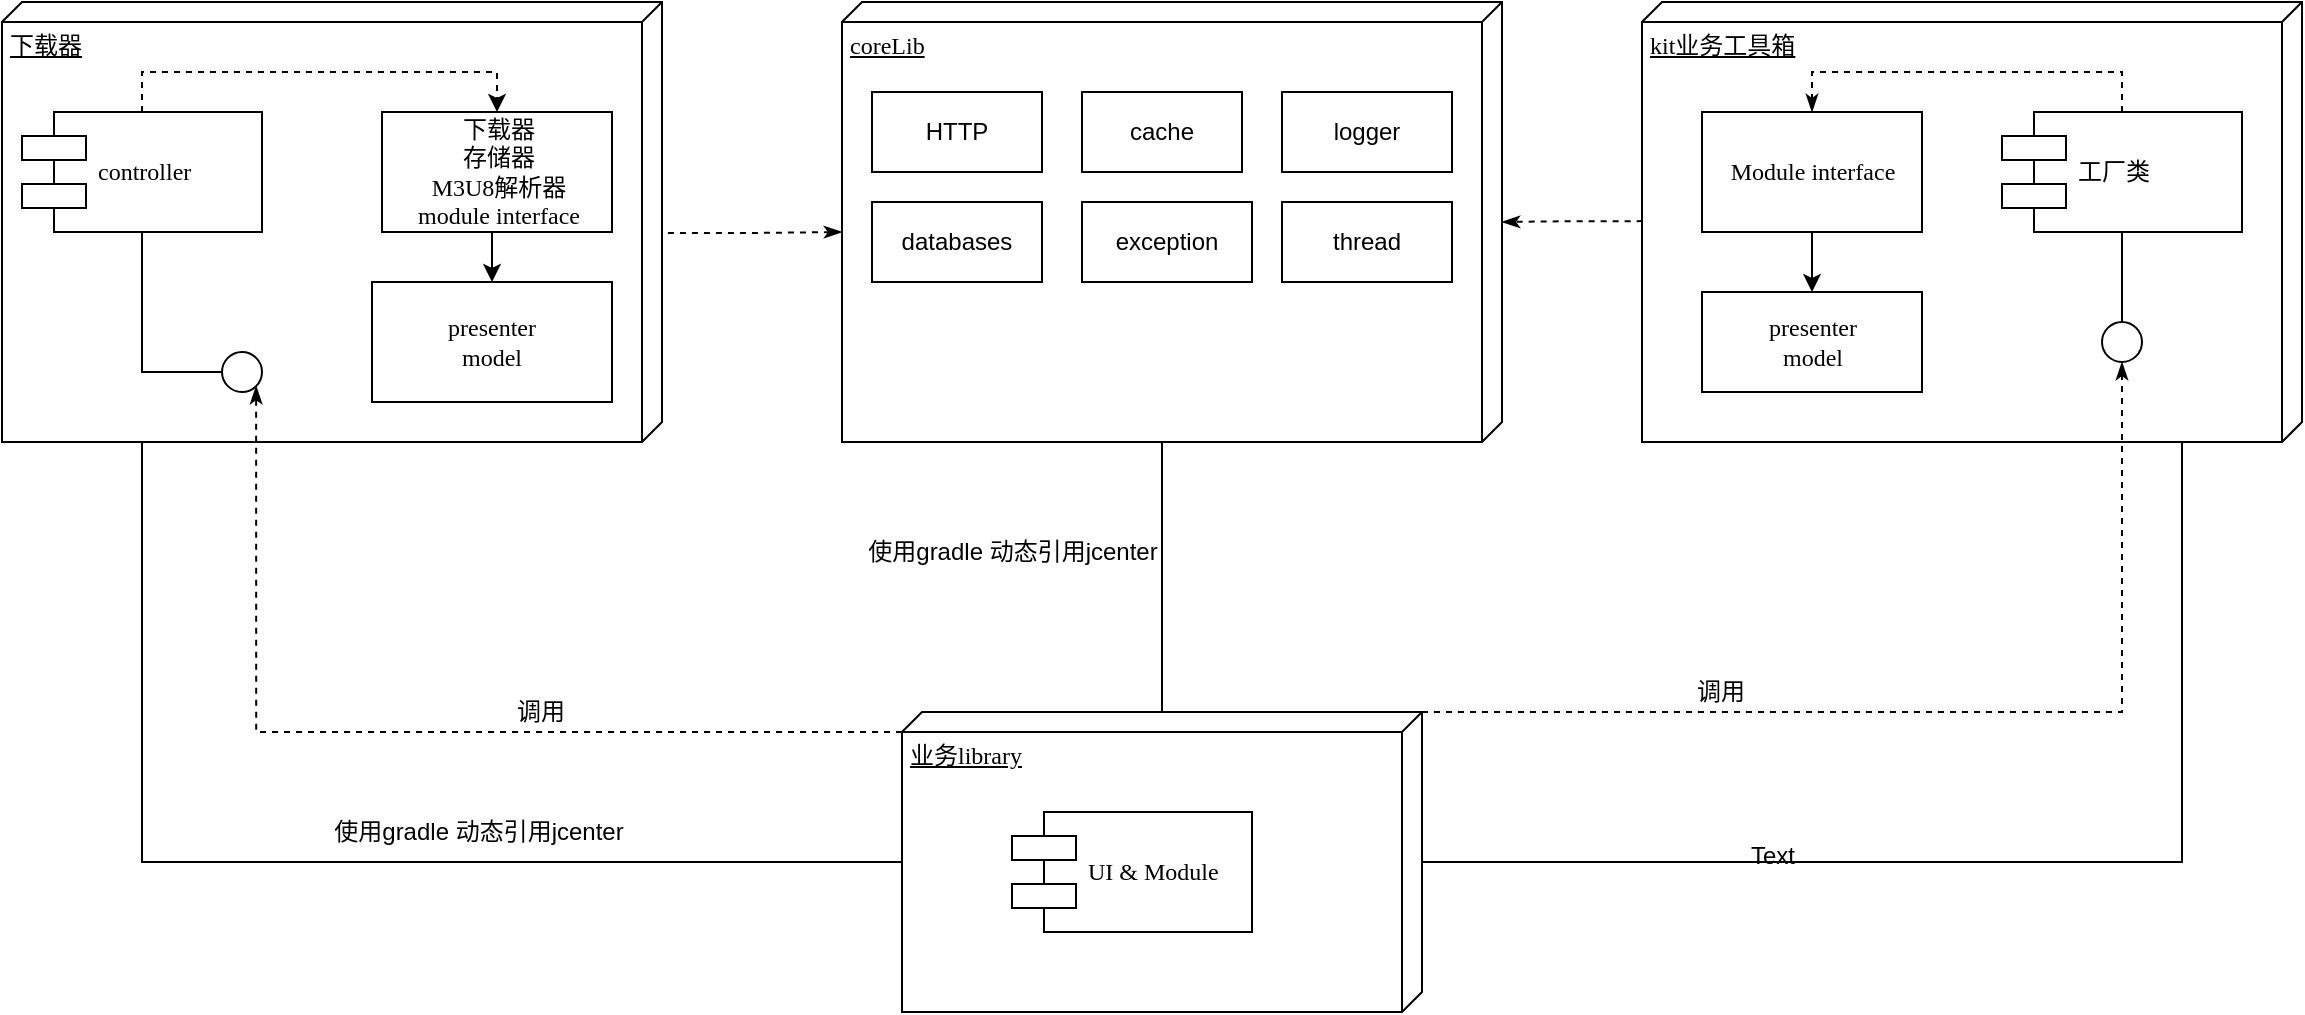 <mxfile version="12.9.10" type="github">
  <diagram name="Page-1" id="5f0bae14-7c28-e335-631c-24af17079c00">
    <mxGraphModel dx="1188" dy="602" grid="1" gridSize="10" guides="1" tooltips="1" connect="1" arrows="1" fold="1" page="1" pageScale="1" pageWidth="1100" pageHeight="850" background="#ffffff" math="0" shadow="0">
      <root>
        <mxCell id="0" />
        <mxCell id="1" parent="0" />
        <mxCell id="Byz9rubL3av8yXPsnvPv-15" style="edgeStyle=orthogonalEdgeStyle;rounded=0;orthogonalLoop=1;jettySize=auto;html=1;exitX=0.525;exitY=-0.009;exitDx=0;exitDy=0;exitPerimeter=0;entryX=0;entryY=0;entryDx=115;entryDy=330;entryPerimeter=0;dashed=1;endArrow=classicThin;endFill=1;" edge="1" parent="1" source="39150e848f15840c-1" target="Byz9rubL3av8yXPsnvPv-14">
          <mxGeometry relative="1" as="geometry" />
        </mxCell>
        <mxCell id="39150e848f15840c-1" value="下载器" style="verticalAlign=top;align=left;spacingTop=8;spacingLeft=2;spacingRight=12;shape=cube;size=10;direction=south;fontStyle=4;html=1;rounded=0;shadow=0;comic=0;labelBackgroundColor=none;strokeWidth=1;fontFamily=Verdana;fontSize=12" parent="1" vertex="1">
          <mxGeometry x="20" y="265" width="330" height="220" as="geometry" />
        </mxCell>
        <mxCell id="Byz9rubL3av8yXPsnvPv-16" style="edgeStyle=orthogonalEdgeStyle;rounded=0;orthogonalLoop=1;jettySize=auto;html=1;exitX=0.498;exitY=0.999;exitDx=0;exitDy=0;exitPerimeter=0;dashed=1;endArrow=classicThin;endFill=1;" edge="1" parent="1" source="39150e848f15840c-2" target="Byz9rubL3av8yXPsnvPv-14">
          <mxGeometry relative="1" as="geometry" />
        </mxCell>
        <mxCell id="39150e848f15840c-2" value="kit业务工具箱" style="verticalAlign=top;align=left;spacingTop=8;spacingLeft=2;spacingRight=12;shape=cube;size=10;direction=south;fontStyle=4;html=1;rounded=0;shadow=0;comic=0;labelBackgroundColor=none;strokeWidth=1;fontFamily=Verdana;fontSize=12" parent="1" vertex="1">
          <mxGeometry x="840" y="265" width="330" height="220" as="geometry" />
        </mxCell>
        <mxCell id="Byz9rubL3av8yXPsnvPv-12" style="edgeStyle=orthogonalEdgeStyle;rounded=0;orthogonalLoop=1;jettySize=auto;html=1;exitX=0;exitY=0;exitDx=0;exitDy=0;exitPerimeter=0;entryX=0.5;entryY=1;entryDx=0;entryDy=0;dashed=1;endArrow=classicThin;endFill=1;" edge="1" parent="1" source="39150e848f15840c-3" target="39150e848f15840c-9">
          <mxGeometry relative="1" as="geometry">
            <Array as="points">
              <mxPoint x="1080" y="620" />
            </Array>
          </mxGeometry>
        </mxCell>
        <mxCell id="Byz9rubL3av8yXPsnvPv-26" value="调用" style="text;html=1;align=center;verticalAlign=middle;resizable=0;points=[];" vertex="1" connectable="0" parent="Byz9rubL3av8yXPsnvPv-12">
          <mxGeometry x="-0.434" y="3" relative="1" as="geometry">
            <mxPoint y="-7" as="offset" />
          </mxGeometry>
        </mxCell>
        <mxCell id="Byz9rubL3av8yXPsnvPv-13" style="edgeStyle=orthogonalEdgeStyle;rounded=0;orthogonalLoop=1;jettySize=auto;html=1;exitX=0;exitY=0;exitDx=10;exitDy=260;exitPerimeter=0;entryX=1;entryY=1;entryDx=0;entryDy=0;dashed=1;endArrow=classicThin;endFill=1;" edge="1" parent="1" source="39150e848f15840c-3" target="39150e848f15840c-6">
          <mxGeometry relative="1" as="geometry" />
        </mxCell>
        <mxCell id="Byz9rubL3av8yXPsnvPv-25" value="调用" style="text;html=1;align=center;verticalAlign=middle;resizable=0;points=[];" vertex="1" connectable="0" parent="Byz9rubL3av8yXPsnvPv-13">
          <mxGeometry x="-0.27" y="1" relative="1" as="geometry">
            <mxPoint y="-11" as="offset" />
          </mxGeometry>
        </mxCell>
        <mxCell id="Byz9rubL3av8yXPsnvPv-29" style="edgeStyle=orthogonalEdgeStyle;rounded=0;orthogonalLoop=1;jettySize=auto;html=1;entryX=0;entryY=0;entryDx=220;entryDy=170;entryPerimeter=0;endArrow=none;endFill=0;" edge="1" parent="1" source="39150e848f15840c-3" target="Byz9rubL3av8yXPsnvPv-14">
          <mxGeometry relative="1" as="geometry" />
        </mxCell>
        <mxCell id="Byz9rubL3av8yXPsnvPv-30" value="使用gradle 动态引用jcenter" style="text;html=1;align=center;verticalAlign=middle;resizable=0;points=[];" vertex="1" connectable="0" parent="Byz9rubL3av8yXPsnvPv-29">
          <mxGeometry x="-0.044" relative="1" as="geometry">
            <mxPoint x="-75" y="-15.83" as="offset" />
          </mxGeometry>
        </mxCell>
        <mxCell id="39150e848f15840c-3" value="业务library" style="verticalAlign=top;align=left;spacingTop=8;spacingLeft=2;spacingRight=12;shape=cube;size=10;direction=south;fontStyle=4;html=1;rounded=0;shadow=0;comic=0;labelBackgroundColor=none;strokeWidth=1;fontFamily=Verdana;fontSize=12" parent="1" vertex="1">
          <mxGeometry x="470" y="620" width="260" height="150" as="geometry" />
        </mxCell>
        <mxCell id="Byz9rubL3av8yXPsnvPv-7" style="edgeStyle=orthogonalEdgeStyle;rounded=0;orthogonalLoop=1;jettySize=auto;html=1;exitX=0.5;exitY=1;exitDx=0;exitDy=0;entryX=0.5;entryY=0;entryDx=0;entryDy=0;" edge="1" parent="1" source="39150e848f15840c-4" target="Byz9rubL3av8yXPsnvPv-6">
          <mxGeometry relative="1" as="geometry" />
        </mxCell>
        <mxCell id="39150e848f15840c-4" value="下载器&lt;br&gt;存储器&lt;br&gt;M3U8解析器&lt;br&gt;module interface" style="html=1;rounded=0;shadow=0;comic=0;labelBackgroundColor=none;strokeWidth=1;fontFamily=Verdana;fontSize=12;align=center;" parent="1" vertex="1">
          <mxGeometry x="210" y="320" width="115" height="60" as="geometry" />
        </mxCell>
        <mxCell id="Byz9rubL3av8yXPsnvPv-10" style="edgeStyle=orthogonalEdgeStyle;rounded=0;orthogonalLoop=1;jettySize=auto;html=1;exitX=0.5;exitY=0;exitDx=0;exitDy=0;entryX=0.5;entryY=0;entryDx=0;entryDy=0;dashed=1;" edge="1" parent="1" source="39150e848f15840c-5" target="39150e848f15840c-4">
          <mxGeometry relative="1" as="geometry" />
        </mxCell>
        <mxCell id="39150e848f15840c-5" value="controller" style="shape=component;align=left;spacingLeft=36;rounded=0;shadow=0;comic=0;labelBackgroundColor=none;strokeWidth=1;fontFamily=Verdana;fontSize=12;html=1;" parent="1" vertex="1">
          <mxGeometry x="30" y="320" width="120" height="60" as="geometry" />
        </mxCell>
        <mxCell id="39150e848f15840c-6" value="" style="ellipse;whiteSpace=wrap;html=1;rounded=0;shadow=0;comic=0;labelBackgroundColor=none;strokeWidth=1;fontFamily=Verdana;fontSize=12;align=center;" parent="1" vertex="1">
          <mxGeometry x="130" y="440" width="20" height="20" as="geometry" />
        </mxCell>
        <mxCell id="Byz9rubL3av8yXPsnvPv-11" style="edgeStyle=orthogonalEdgeStyle;rounded=0;orthogonalLoop=1;jettySize=auto;html=1;exitX=0.5;exitY=0;exitDx=0;exitDy=0;entryX=0.5;entryY=0;entryDx=0;entryDy=0;dashed=1;endArrow=classicThin;endFill=1;" edge="1" parent="1" source="39150e848f15840c-7" target="39150e848f15840c-8">
          <mxGeometry relative="1" as="geometry" />
        </mxCell>
        <mxCell id="39150e848f15840c-7" value="工厂类" style="shape=component;align=left;spacingLeft=36;rounded=0;shadow=0;comic=0;labelBackgroundColor=none;strokeWidth=1;fontFamily=Verdana;fontSize=12;html=1;" parent="1" vertex="1">
          <mxGeometry x="1020" y="320" width="120" height="60" as="geometry" />
        </mxCell>
        <mxCell id="Byz9rubL3av8yXPsnvPv-2" value="" style="edgeStyle=orthogonalEdgeStyle;rounded=0;orthogonalLoop=1;jettySize=auto;html=1;" edge="1" parent="1" source="39150e848f15840c-8" target="Byz9rubL3av8yXPsnvPv-1">
          <mxGeometry relative="1" as="geometry" />
        </mxCell>
        <mxCell id="39150e848f15840c-8" value="Module interface" style="html=1;rounded=0;shadow=0;comic=0;labelBackgroundColor=none;strokeWidth=1;fontFamily=Verdana;fontSize=12;align=center;" parent="1" vertex="1">
          <mxGeometry x="870" y="320" width="110" height="60" as="geometry" />
        </mxCell>
        <mxCell id="Byz9rubL3av8yXPsnvPv-1" value="presenter&lt;br&gt;model" style="html=1;rounded=0;shadow=0;comic=0;labelBackgroundColor=none;strokeWidth=1;fontFamily=Verdana;fontSize=12;align=center;" vertex="1" parent="1">
          <mxGeometry x="870" y="410" width="110" height="50" as="geometry" />
        </mxCell>
        <mxCell id="39150e848f15840c-9" value="" style="ellipse;whiteSpace=wrap;html=1;rounded=0;shadow=0;comic=0;labelBackgroundColor=none;strokeWidth=1;fontFamily=Verdana;fontSize=12;align=center;" parent="1" vertex="1">
          <mxGeometry x="1070" y="425" width="20" height="20" as="geometry" />
        </mxCell>
        <mxCell id="39150e848f15840c-10" value="UI &amp;amp; Module" style="shape=component;align=left;spacingLeft=36;rounded=0;shadow=0;comic=0;labelBackgroundColor=none;strokeWidth=1;fontFamily=Verdana;fontSize=12;html=1;" parent="1" vertex="1">
          <mxGeometry x="525" y="670" width="120" height="60" as="geometry" />
        </mxCell>
        <mxCell id="39150e848f15840c-13" style="edgeStyle=elbowEdgeStyle;rounded=0;html=1;labelBackgroundColor=none;startArrow=none;startFill=0;startSize=8;endArrow=none;endFill=0;endSize=16;fontFamily=Verdana;fontSize=12;" parent="1" source="39150e848f15840c-9" target="39150e848f15840c-7" edge="1">
          <mxGeometry relative="1" as="geometry" />
        </mxCell>
        <mxCell id="39150e848f15840c-14" style="edgeStyle=elbowEdgeStyle;rounded=0;html=1;labelBackgroundColor=none;startArrow=none;startFill=0;startSize=8;endArrow=none;endFill=0;endSize=16;fontFamily=Verdana;fontSize=12;" parent="1" source="39150e848f15840c-6" target="39150e848f15840c-5" edge="1">
          <mxGeometry relative="1" as="geometry">
            <Array as="points">
              <mxPoint x="90" y="390" />
            </Array>
          </mxGeometry>
        </mxCell>
        <mxCell id="39150e848f15840c-17" style="edgeStyle=orthogonalEdgeStyle;rounded=0;html=1;labelBackgroundColor=none;startArrow=none;startFill=0;startSize=8;endArrow=none;endFill=0;endSize=16;fontFamily=Verdana;fontSize=12;entryX=0;entryY=0;entryDx=220;entryDy=170;entryPerimeter=0;" parent="1" source="39150e848f15840c-3" target="39150e848f15840c-2" edge="1">
          <mxGeometry relative="1" as="geometry">
            <Array as="points">
              <mxPoint x="1110" y="695" />
              <mxPoint x="1110" y="485" />
            </Array>
          </mxGeometry>
        </mxCell>
        <mxCell id="Byz9rubL3av8yXPsnvPv-28" value="Text" style="text;html=1;align=center;verticalAlign=middle;resizable=0;points=[];" vertex="1" connectable="0" parent="39150e848f15840c-17">
          <mxGeometry x="-0.5" y="3" relative="1" as="geometry">
            <mxPoint as="offset" />
          </mxGeometry>
        </mxCell>
        <mxCell id="39150e848f15840c-18" style="edgeStyle=orthogonalEdgeStyle;rounded=0;html=1;labelBackgroundColor=none;startArrow=none;startFill=0;startSize=8;endArrow=none;endFill=0;endSize=16;fontFamily=Verdana;fontSize=12;" parent="1" source="39150e848f15840c-3" target="39150e848f15840c-1" edge="1">
          <mxGeometry relative="1" as="geometry">
            <Array as="points">
              <mxPoint x="90" y="695" />
            </Array>
          </mxGeometry>
        </mxCell>
        <mxCell id="Byz9rubL3av8yXPsnvPv-27" value="使用gradle 动态引用jcenter" style="text;html=1;align=center;verticalAlign=middle;resizable=0;points=[];" vertex="1" connectable="0" parent="39150e848f15840c-18">
          <mxGeometry x="-0.279" y="1" relative="1" as="geometry">
            <mxPoint y="-16" as="offset" />
          </mxGeometry>
        </mxCell>
        <mxCell id="Byz9rubL3av8yXPsnvPv-6" value="&lt;span style=&quot;font-family: &amp;#34;verdana&amp;#34;&quot;&gt;presenter&lt;/span&gt;&lt;br style=&quot;font-family: &amp;#34;verdana&amp;#34;&quot;&gt;&lt;span style=&quot;font-family: &amp;#34;verdana&amp;#34;&quot;&gt;model&lt;/span&gt;" style="rounded=0;whiteSpace=wrap;html=1;" vertex="1" parent="1">
          <mxGeometry x="205" y="405" width="120" height="60" as="geometry" />
        </mxCell>
        <mxCell id="Byz9rubL3av8yXPsnvPv-14" value="coreLib" style="verticalAlign=top;align=left;spacingTop=8;spacingLeft=2;spacingRight=12;shape=cube;size=10;direction=south;fontStyle=4;html=1;rounded=0;shadow=0;comic=0;labelBackgroundColor=none;strokeWidth=1;fontFamily=Verdana;fontSize=12" vertex="1" parent="1">
          <mxGeometry x="440" y="265" width="330" height="220" as="geometry" />
        </mxCell>
        <mxCell id="Byz9rubL3av8yXPsnvPv-17" value="HTTP" style="rounded=0;whiteSpace=wrap;html=1;" vertex="1" parent="1">
          <mxGeometry x="455" y="310" width="85" height="40" as="geometry" />
        </mxCell>
        <mxCell id="Byz9rubL3av8yXPsnvPv-18" value="cache" style="rounded=0;whiteSpace=wrap;html=1;" vertex="1" parent="1">
          <mxGeometry x="560" y="310" width="80" height="40" as="geometry" />
        </mxCell>
        <mxCell id="Byz9rubL3av8yXPsnvPv-19" value="logger" style="rounded=0;whiteSpace=wrap;html=1;" vertex="1" parent="1">
          <mxGeometry x="660" y="310" width="85" height="40" as="geometry" />
        </mxCell>
        <mxCell id="Byz9rubL3av8yXPsnvPv-22" value="databases" style="rounded=0;whiteSpace=wrap;html=1;" vertex="1" parent="1">
          <mxGeometry x="455" y="365" width="85" height="40" as="geometry" />
        </mxCell>
        <mxCell id="Byz9rubL3av8yXPsnvPv-23" value="exception" style="rounded=0;whiteSpace=wrap;html=1;" vertex="1" parent="1">
          <mxGeometry x="560" y="365" width="85" height="40" as="geometry" />
        </mxCell>
        <mxCell id="Byz9rubL3av8yXPsnvPv-24" value="thread" style="rounded=0;whiteSpace=wrap;html=1;" vertex="1" parent="1">
          <mxGeometry x="660" y="365" width="85" height="40" as="geometry" />
        </mxCell>
      </root>
    </mxGraphModel>
  </diagram>
</mxfile>
